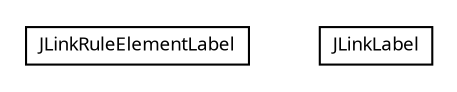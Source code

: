 #!/usr/local/bin/dot
#
# Class diagram 
# Generated by UMLGraph version R5_6 (http://www.umlgraph.org/)
#

digraph G {
	edge [fontname="Trebuchet MS",fontsize=10,labelfontname="Trebuchet MS",labelfontsize=10];
	node [fontname="Trebuchet MS",fontsize=10,shape=plaintext];
	nodesep=0.25;
	ranksep=0.5;
	// se.cambio.cds.gdl.editor.view.labels.JLinkRuleElementLabel
	c63173 [label=<<table title="se.cambio.cds.gdl.editor.view.labels.JLinkRuleElementLabel" border="0" cellborder="1" cellspacing="0" cellpadding="2" port="p" href="./JLinkRuleElementLabel.html">
		<tr><td><table border="0" cellspacing="0" cellpadding="1">
<tr><td align="center" balign="center"><font face="Trebuchet MS"> JLinkRuleElementLabel </font></td></tr>
		</table></td></tr>
		</table>>, URL="./JLinkRuleElementLabel.html", fontname="Trebuchet MS", fontcolor="black", fontsize=9.0];
	// se.cambio.cds.gdl.editor.view.labels.JLinkLabel
	c63174 [label=<<table title="se.cambio.cds.gdl.editor.view.labels.JLinkLabel" border="0" cellborder="1" cellspacing="0" cellpadding="2" port="p" href="./JLinkLabel.html">
		<tr><td><table border="0" cellspacing="0" cellpadding="1">
<tr><td align="center" balign="center"><font face="Trebuchet MS"> JLinkLabel </font></td></tr>
		</table></td></tr>
		</table>>, URL="./JLinkLabel.html", fontname="Trebuchet MS", fontcolor="black", fontsize=9.0];
}

